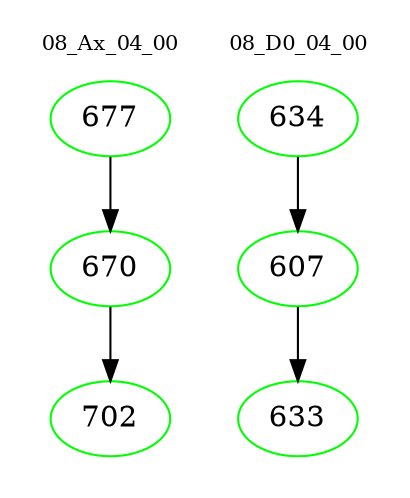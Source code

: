 digraph{
subgraph cluster_0 {
color = white
label = "08_Ax_04_00";
fontsize=10;
T0_677 [label="677", color="green"]
T0_677 -> T0_670 [color="black"]
T0_670 [label="670", color="green"]
T0_670 -> T0_702 [color="black"]
T0_702 [label="702", color="green"]
}
subgraph cluster_1 {
color = white
label = "08_D0_04_00";
fontsize=10;
T1_634 [label="634", color="green"]
T1_634 -> T1_607 [color="black"]
T1_607 [label="607", color="green"]
T1_607 -> T1_633 [color="black"]
T1_633 [label="633", color="green"]
}
}
